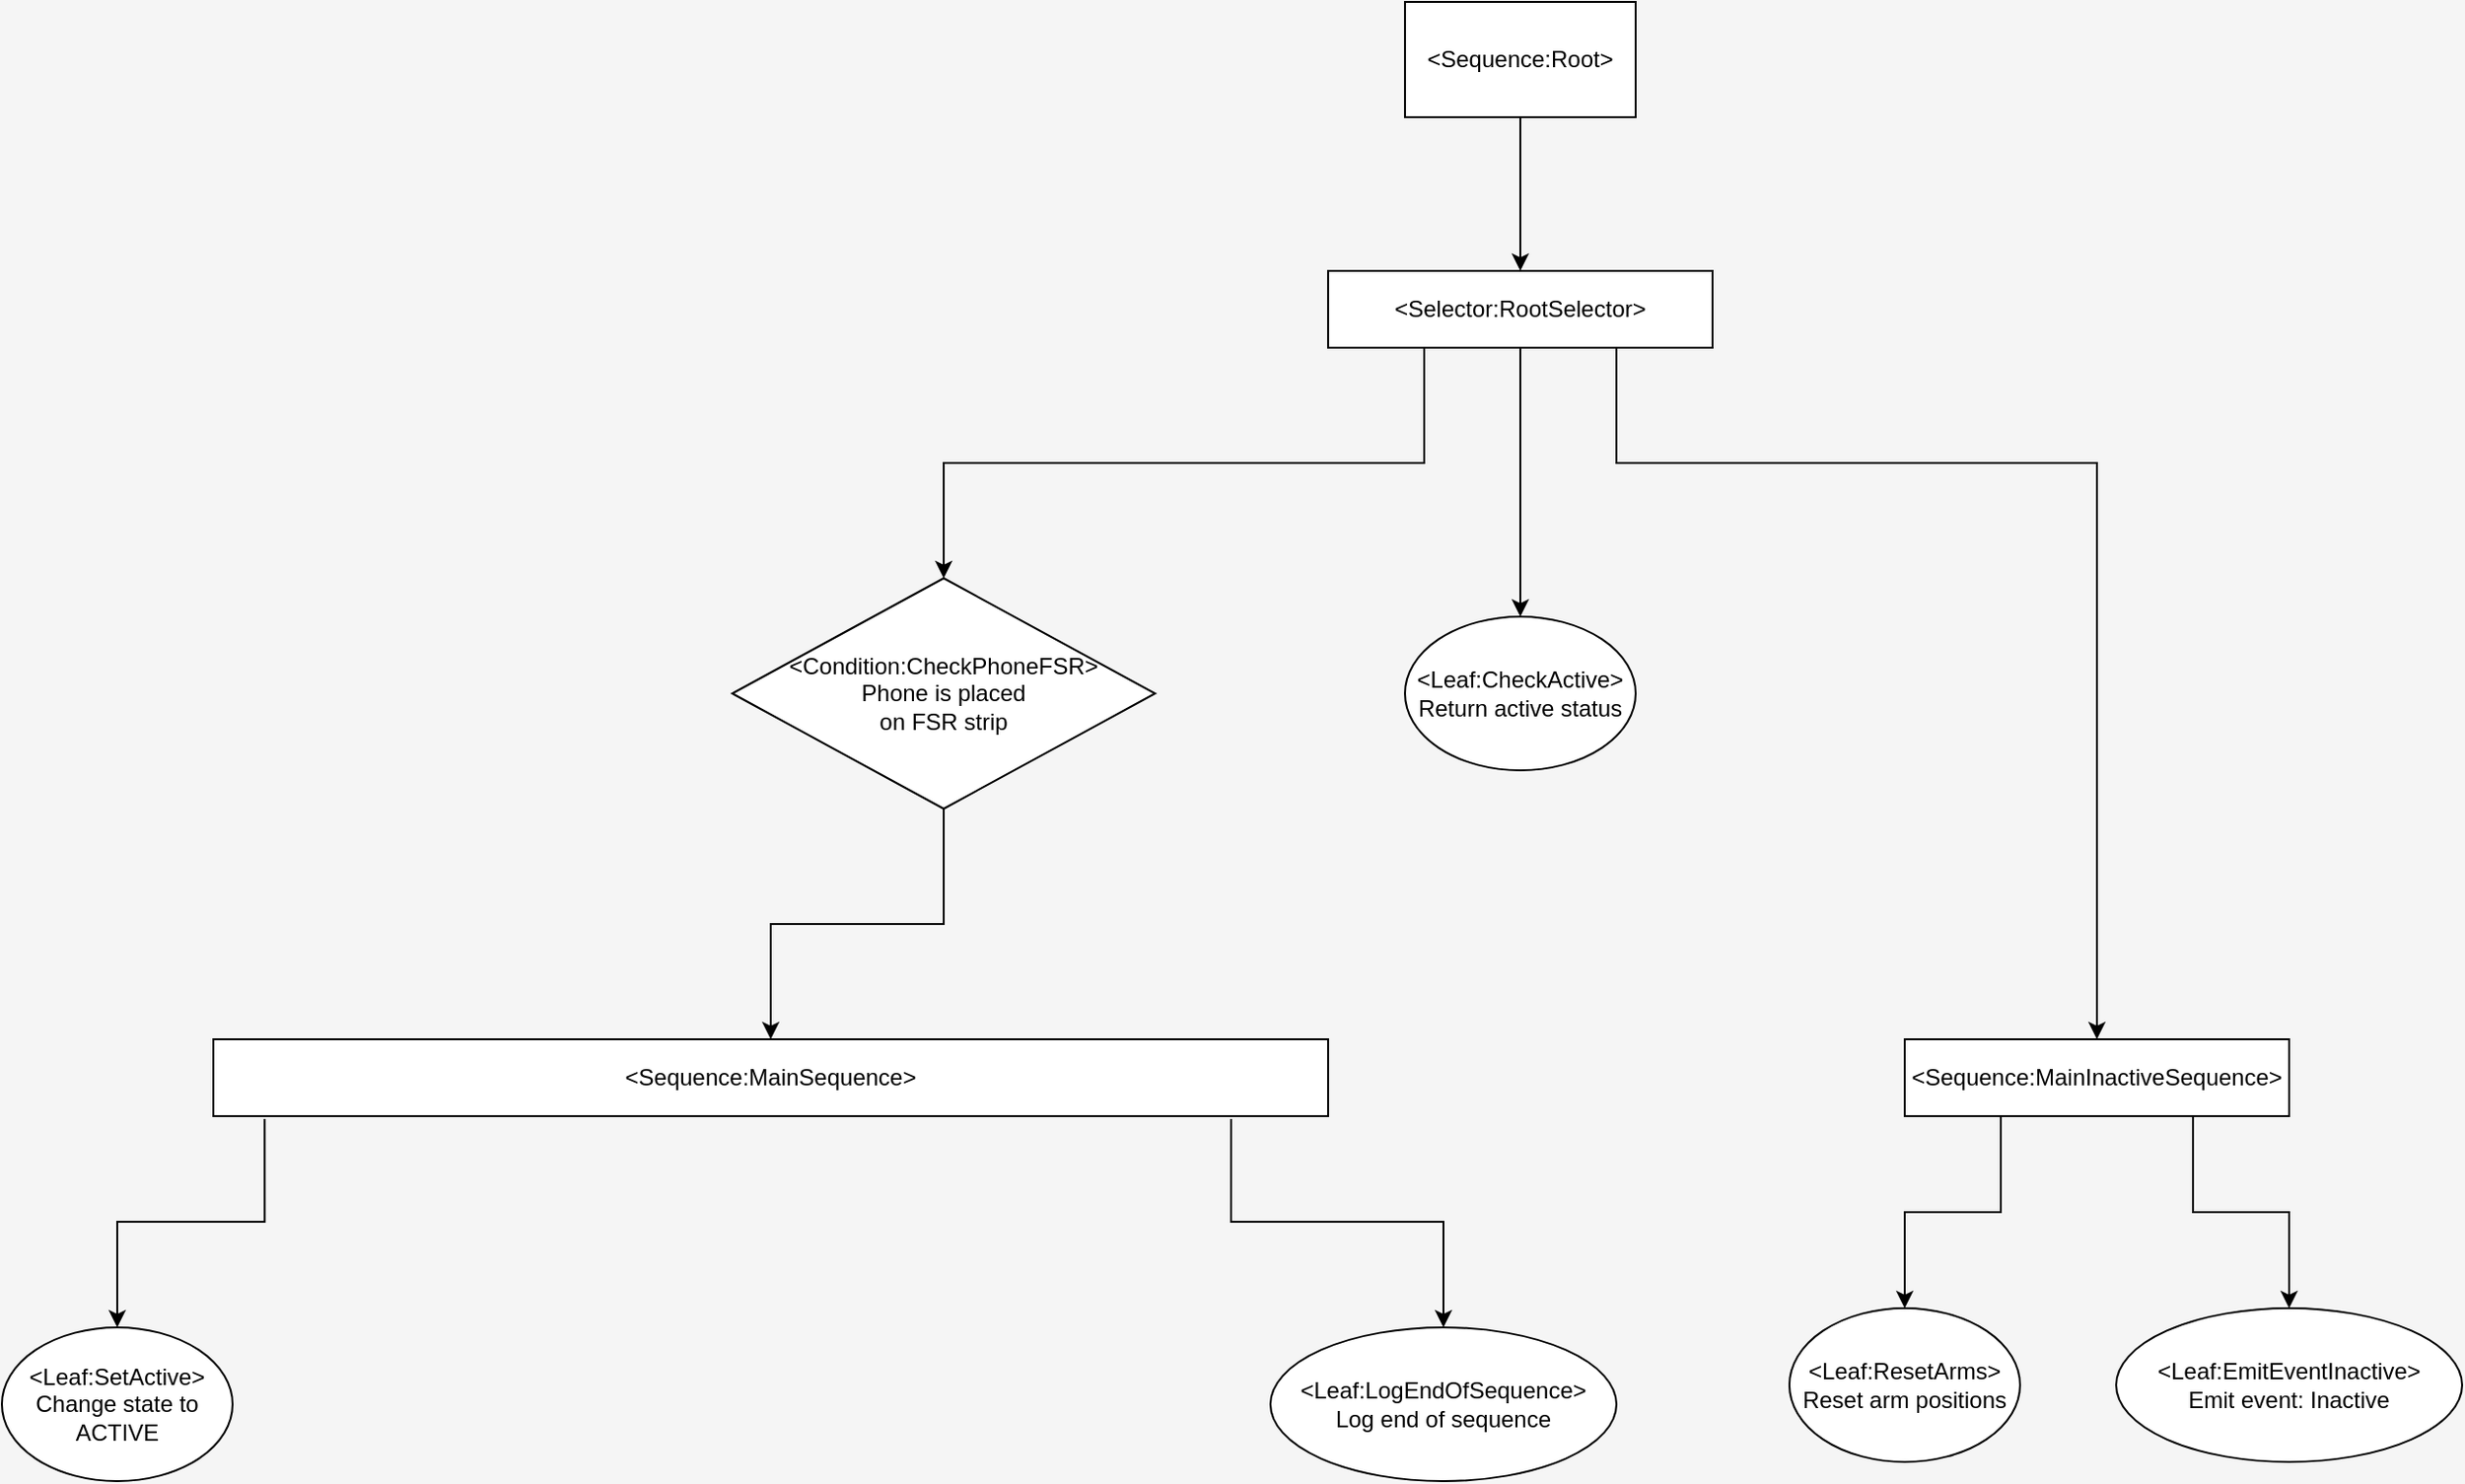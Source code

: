 <mxfile scale="1" border="20">
    <diagram id="UHCWGTYehqS4aXibi6Wu" name="Page-1">
        <mxGraphModel dx="2273" dy="1883" grid="1" gridSize="10" guides="1" tooltips="1" connect="1" arrows="1" fold="1" page="1" pageScale="1" pageWidth="850" pageHeight="1100" background="#F5F5F5" math="0" shadow="0">
            <root>
                <mxCell id="0"/>
                <mxCell id="1" parent="0"/>
                <mxCell id="38" style="edgeStyle=orthogonalEdgeStyle;rounded=0;html=1;exitX=0.25;exitY=1;exitDx=0;exitDy=0;entryX=0.5;entryY=0;entryDx=0;entryDy=0;" parent="1" source="3" target="37" edge="1">
                    <mxGeometry relative="1" as="geometry"/>
                </mxCell>
                <mxCell id="45" style="edgeStyle=orthogonalEdgeStyle;rounded=0;html=1;exitX=0.5;exitY=1;exitDx=0;exitDy=0;entryX=0.5;entryY=0;entryDx=0;entryDy=0;" parent="1" source="3" target="44" edge="1">
                    <mxGeometry relative="1" as="geometry"/>
                </mxCell>
                <mxCell id="46" style="edgeStyle=orthogonalEdgeStyle;rounded=0;html=1;exitX=0.75;exitY=1;exitDx=0;exitDy=0;entryX=0.5;entryY=0;entryDx=0;entryDy=0;" parent="1" source="3" target="30" edge="1">
                    <mxGeometry relative="1" as="geometry">
                        <mxPoint x="680" y="400" as="targetPoint"/>
                        <Array as="points">
                            <mxPoint x="430" y="340"/>
                            <mxPoint x="680" y="340"/>
                        </Array>
                    </mxGeometry>
                </mxCell>
                <mxCell id="3" value="&amp;lt;Selector:RootSelector&amp;gt;" style="rounded=0;whiteSpace=wrap;html=1;" parent="1" vertex="1">
                    <mxGeometry x="280" y="240" width="200" height="40" as="geometry"/>
                </mxCell>
                <mxCell id="34" style="edgeStyle=orthogonalEdgeStyle;rounded=0;html=1;exitX=0.25;exitY=1;exitDx=0;exitDy=0;entryX=0.5;entryY=0;entryDx=0;entryDy=0;" parent="1" source="30" target="33" edge="1">
                    <mxGeometry relative="1" as="geometry"/>
                </mxCell>
                <mxCell id="36" style="edgeStyle=orthogonalEdgeStyle;rounded=0;html=1;exitX=0.75;exitY=1;exitDx=0;exitDy=0;entryX=0.5;entryY=0;entryDx=0;entryDy=0;" parent="1" source="30" target="35" edge="1">
                    <mxGeometry relative="1" as="geometry"/>
                </mxCell>
                <mxCell id="30" value="&amp;lt;Sequence:MainInactiveSequence&amp;gt;" style="rounded=0;whiteSpace=wrap;html=1;" parent="1" vertex="1">
                    <mxGeometry x="580" y="640" width="200" height="40" as="geometry"/>
                </mxCell>
                <mxCell id="32" style="edgeStyle=orthogonalEdgeStyle;rounded=0;html=1;exitX=0.5;exitY=1;exitDx=0;exitDy=0;entryX=0.5;entryY=0;entryDx=0;entryDy=0;" parent="1" source="31" target="3" edge="1">
                    <mxGeometry relative="1" as="geometry"/>
                </mxCell>
                <mxCell id="31" value="&amp;lt;Sequence:Root&amp;gt;" style="rounded=0;whiteSpace=wrap;html=1;" parent="1" vertex="1">
                    <mxGeometry x="320" y="100" width="120" height="60" as="geometry"/>
                </mxCell>
                <mxCell id="33" value="&amp;lt;Leaf:ResetArms&amp;gt;&lt;br&gt;Reset arm positions" style="ellipse;whiteSpace=wrap;html=1;" parent="1" vertex="1">
                    <mxGeometry x="520" y="780" width="120" height="80" as="geometry"/>
                </mxCell>
                <mxCell id="35" value="&amp;lt;Leaf:EmitEventInactive&amp;gt;&lt;br&gt;Emit event: Inactive" style="ellipse;whiteSpace=wrap;html=1;" parent="1" vertex="1">
                    <mxGeometry x="690" y="780" width="180" height="80" as="geometry"/>
                </mxCell>
                <mxCell id="51" style="edgeStyle=orthogonalEdgeStyle;rounded=0;html=1;exitX=0.5;exitY=1;exitDx=0;exitDy=0;" parent="1" source="37" target="50" edge="1">
                    <mxGeometry relative="1" as="geometry"/>
                </mxCell>
                <mxCell id="37" value="&amp;lt;Condition:CheckPhoneFSR&amp;gt;&lt;br&gt;Phone is placed&lt;br&gt;on FSR strip" style="rhombus;whiteSpace=wrap;html=1;" parent="1" vertex="1">
                    <mxGeometry x="-30" y="400" width="220" height="120" as="geometry"/>
                </mxCell>
                <mxCell id="44" value="&amp;lt;Leaf:CheckActive&amp;gt;&lt;br&gt;Return active status" style="ellipse;whiteSpace=wrap;html=1;" parent="1" vertex="1">
                    <mxGeometry x="320" y="420" width="120" height="80" as="geometry"/>
                </mxCell>
                <mxCell id="49" value="&amp;lt;Leaf:SetActive&amp;gt;&lt;br&gt;Change state to ACTIVE" style="ellipse;whiteSpace=wrap;html=1;" parent="1" vertex="1">
                    <mxGeometry x="-410" y="790" width="120" height="80" as="geometry"/>
                </mxCell>
                <mxCell id="53" style="edgeStyle=orthogonalEdgeStyle;rounded=0;html=1;exitX=0.046;exitY=1.039;exitDx=0;exitDy=0;entryX=0.5;entryY=0;entryDx=0;entryDy=0;exitPerimeter=0;" parent="1" source="50" target="49" edge="1">
                    <mxGeometry relative="1" as="geometry"/>
                </mxCell>
                <mxCell id="50" value="&amp;lt;Sequence:MainSequence&amp;gt;" style="rounded=0;whiteSpace=wrap;html=1;" parent="1" vertex="1">
                    <mxGeometry x="-300" y="640" width="580" height="40" as="geometry"/>
                </mxCell>
                <mxCell id="54" value="&amp;lt;Leaf:LogEndOfSequence&amp;gt;&lt;br&gt;Log end of sequence" style="ellipse;whiteSpace=wrap;html=1;" parent="1" vertex="1">
                    <mxGeometry x="250" y="790" width="180" height="80" as="geometry"/>
                </mxCell>
                <mxCell id="56" style="edgeStyle=orthogonalEdgeStyle;rounded=0;html=1;exitX=0.913;exitY=1.039;exitDx=0;exitDy=0;entryX=0.5;entryY=0;entryDx=0;entryDy=0;exitPerimeter=0;" parent="1" source="50" target="54" edge="1">
                    <mxGeometry relative="1" as="geometry">
                        <mxPoint x="-263.32" y="691.56" as="sourcePoint"/>
                        <mxPoint x="-340" y="800" as="targetPoint"/>
                    </mxGeometry>
                </mxCell>
            </root>
        </mxGraphModel>
    </diagram>
</mxfile>